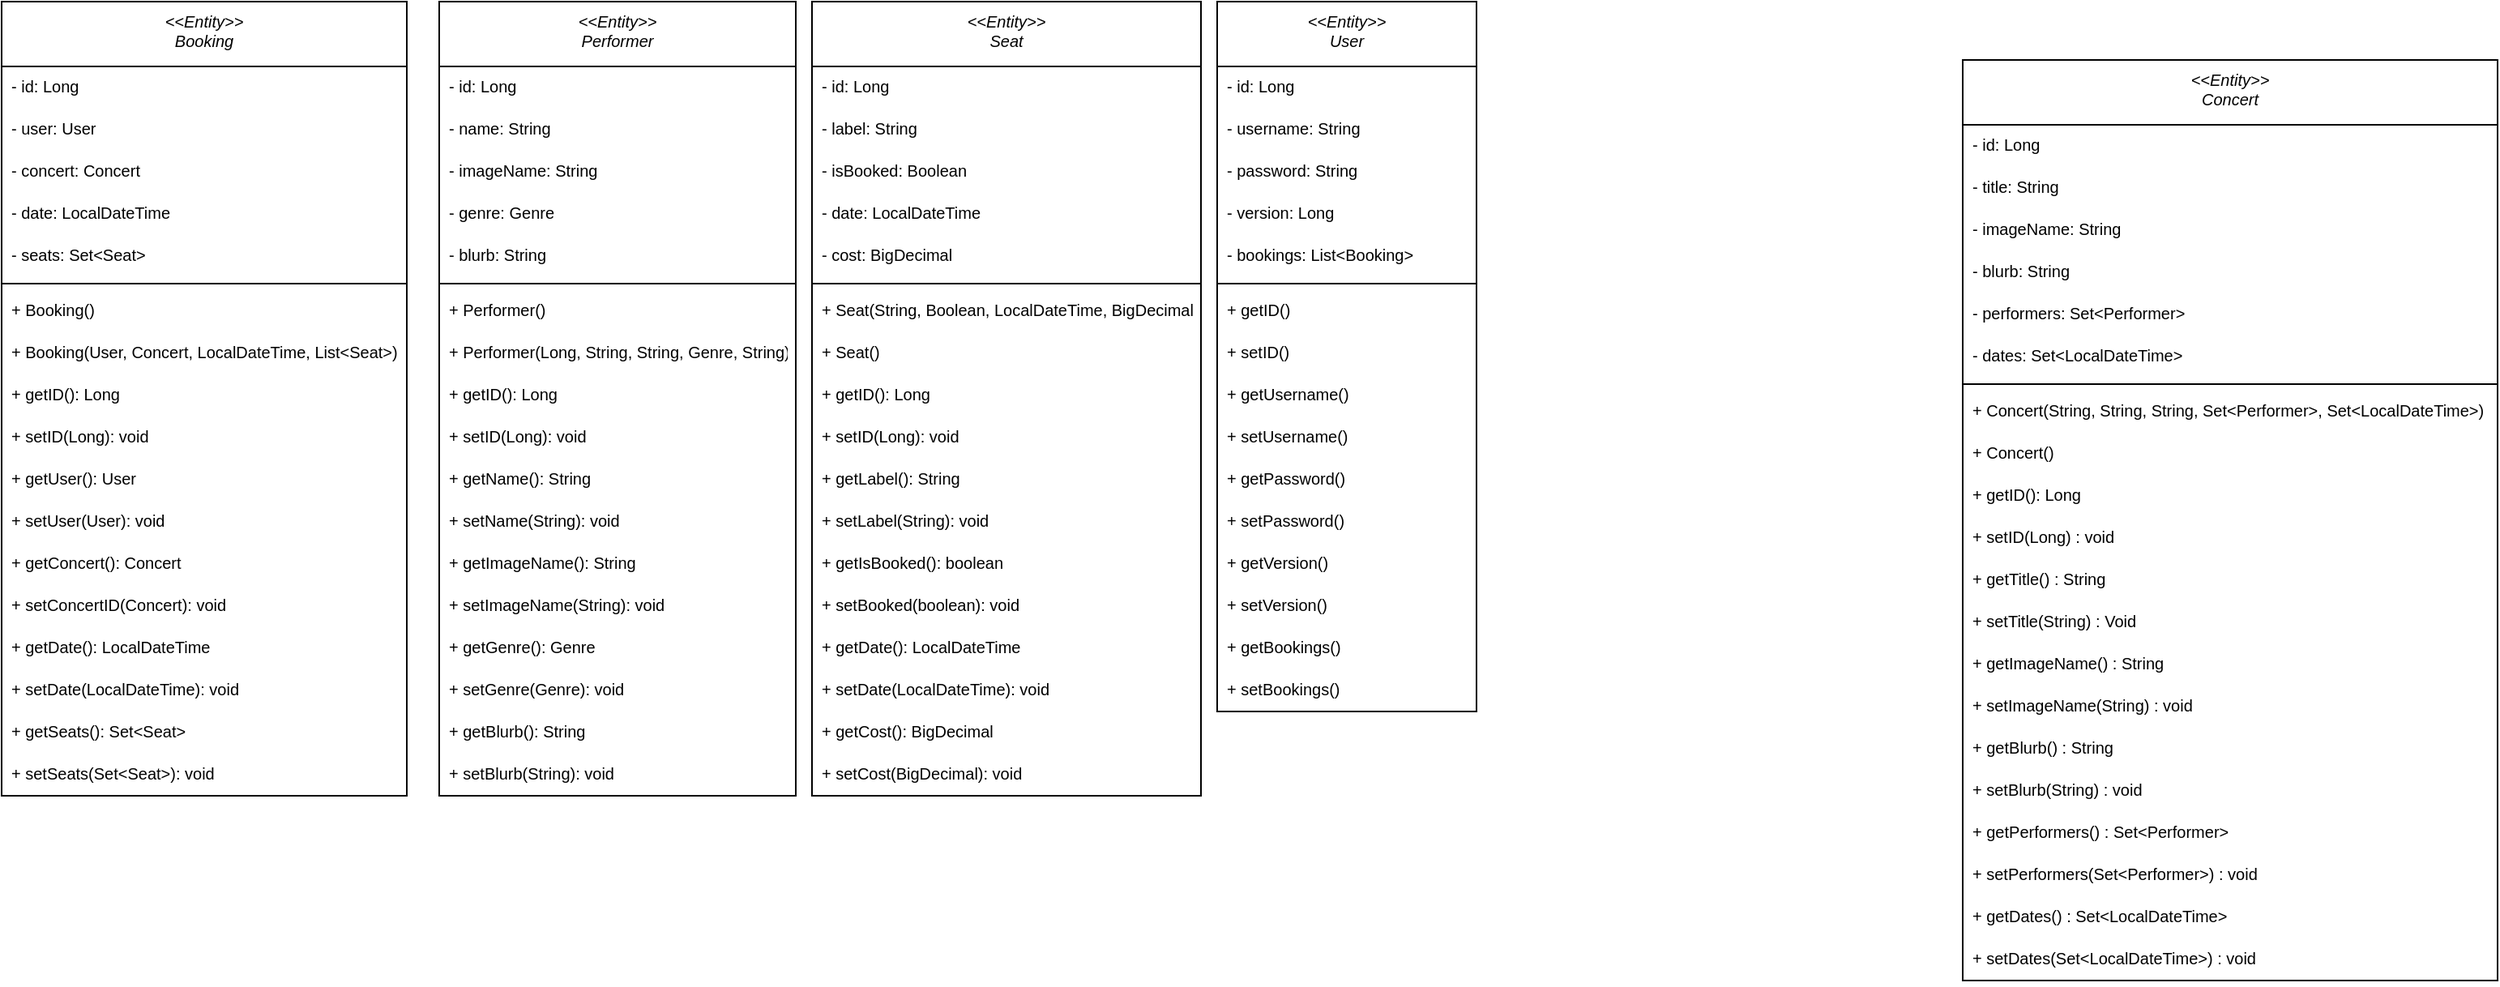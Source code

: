 <mxfile version="24.2.8" type="github">
  <diagram id="C5RBs43oDa-KdzZeNtuy" name="Page-1">
    <mxGraphModel dx="669" dy="368" grid="1" gridSize="10" guides="1" tooltips="1" connect="1" arrows="1" fold="1" page="1" pageScale="1" pageWidth="1654" pageHeight="1169" math="0" shadow="0">
      <root>
        <mxCell id="WIyWlLk6GJQsqaUBKTNV-0" />
        <mxCell id="WIyWlLk6GJQsqaUBKTNV-1" parent="WIyWlLk6GJQsqaUBKTNV-0" />
        <mxCell id="zkfFHV4jXpPFQw0GAbJ--0" value="&lt;&lt;Entity&gt;&gt;&#xa;Concert" style="swimlane;fontStyle=2;align=center;verticalAlign=top;childLayout=stackLayout;horizontal=1;startSize=40;horizontalStack=0;resizeParent=1;resizeLast=0;collapsible=1;marginBottom=0;rounded=0;shadow=0;strokeWidth=1;fontSize=10;" parent="WIyWlLk6GJQsqaUBKTNV-1" vertex="1">
          <mxGeometry x="1230" y="120" width="330" height="568" as="geometry">
            <mxRectangle x="230" y="140" width="160" height="26" as="alternateBounds" />
          </mxGeometry>
        </mxCell>
        <mxCell id="zkfFHV4jXpPFQw0GAbJ--1" value="- id: Long" style="text;align=left;verticalAlign=top;spacingLeft=4;spacingRight=4;overflow=hidden;rotatable=0;points=[[0,0.5],[1,0.5]];portConstraint=eastwest;fontSize=10;" parent="zkfFHV4jXpPFQw0GAbJ--0" vertex="1">
          <mxGeometry y="40" width="330" height="26" as="geometry" />
        </mxCell>
        <mxCell id="zkfFHV4jXpPFQw0GAbJ--2" value="- title: String" style="text;align=left;verticalAlign=top;spacingLeft=4;spacingRight=4;overflow=hidden;rotatable=0;points=[[0,0.5],[1,0.5]];portConstraint=eastwest;rounded=0;shadow=0;html=0;fontSize=10;" parent="zkfFHV4jXpPFQw0GAbJ--0" vertex="1">
          <mxGeometry y="66" width="330" height="26" as="geometry" />
        </mxCell>
        <mxCell id="zkfFHV4jXpPFQw0GAbJ--3" value="- imageName: String&#xa;" style="text;align=left;verticalAlign=top;spacingLeft=4;spacingRight=4;overflow=hidden;rotatable=0;points=[[0,0.5],[1,0.5]];portConstraint=eastwest;rounded=0;shadow=0;html=0;fontSize=10;" parent="zkfFHV4jXpPFQw0GAbJ--0" vertex="1">
          <mxGeometry y="92" width="330" height="26" as="geometry" />
        </mxCell>
        <mxCell id="z_siGz-aH28n-QhikUNo-0" value="- blurb: String" style="text;align=left;verticalAlign=top;spacingLeft=4;spacingRight=4;overflow=hidden;rotatable=0;points=[[0,0.5],[1,0.5]];portConstraint=eastwest;rounded=0;shadow=0;html=0;fontSize=10;" parent="zkfFHV4jXpPFQw0GAbJ--0" vertex="1">
          <mxGeometry y="118" width="330" height="26" as="geometry" />
        </mxCell>
        <mxCell id="z_siGz-aH28n-QhikUNo-1" value="- performers: Set&lt;Performer&gt;" style="text;align=left;verticalAlign=top;spacingLeft=4;spacingRight=4;overflow=hidden;rotatable=0;points=[[0,0.5],[1,0.5]];portConstraint=eastwest;rounded=0;shadow=0;html=0;fontSize=10;" parent="zkfFHV4jXpPFQw0GAbJ--0" vertex="1">
          <mxGeometry y="144" width="330" height="26" as="geometry" />
        </mxCell>
        <mxCell id="Ng6-Ni4-2Z1KBHrIoHd--9" value="- dates: Set&lt;LocalDateTime&gt;" style="text;align=left;verticalAlign=top;spacingLeft=4;spacingRight=4;overflow=hidden;rotatable=0;points=[[0,0.5],[1,0.5]];portConstraint=eastwest;rounded=0;shadow=0;html=0;fontSize=10;" vertex="1" parent="zkfFHV4jXpPFQw0GAbJ--0">
          <mxGeometry y="170" width="330" height="26" as="geometry" />
        </mxCell>
        <mxCell id="zkfFHV4jXpPFQw0GAbJ--4" value="" style="line;html=1;strokeWidth=1;align=left;verticalAlign=middle;spacingTop=-1;spacingLeft=3;spacingRight=3;rotatable=0;labelPosition=right;points=[];portConstraint=eastwest;fontSize=10;" parent="zkfFHV4jXpPFQw0GAbJ--0" vertex="1">
          <mxGeometry y="196" width="330" height="8" as="geometry" />
        </mxCell>
        <mxCell id="Ng6-Ni4-2Z1KBHrIoHd--72" value="+ Concert(String, String, String, Set&lt;Performer&gt;, Set&lt;LocalDateTime&gt;)&#xa;" style="text;align=left;verticalAlign=top;spacingLeft=4;spacingRight=4;overflow=hidden;rotatable=0;points=[[0,0.5],[1,0.5]];portConstraint=eastwest;rounded=0;shadow=0;html=0;fontSize=10;" vertex="1" parent="zkfFHV4jXpPFQw0GAbJ--0">
          <mxGeometry y="204" width="330" height="26" as="geometry" />
        </mxCell>
        <mxCell id="Ng6-Ni4-2Z1KBHrIoHd--73" value="+ Concert()&#xa;" style="text;align=left;verticalAlign=top;spacingLeft=4;spacingRight=4;overflow=hidden;rotatable=0;points=[[0,0.5],[1,0.5]];portConstraint=eastwest;rounded=0;shadow=0;html=0;fontSize=10;" vertex="1" parent="zkfFHV4jXpPFQw0GAbJ--0">
          <mxGeometry y="230" width="330" height="26" as="geometry" />
        </mxCell>
        <mxCell id="Ng6-Ni4-2Z1KBHrIoHd--11" value="+ getID(): Long&#xa;" style="text;align=left;verticalAlign=top;spacingLeft=4;spacingRight=4;overflow=hidden;rotatable=0;points=[[0,0.5],[1,0.5]];portConstraint=eastwest;rounded=0;shadow=0;html=0;fontSize=10;" vertex="1" parent="zkfFHV4jXpPFQw0GAbJ--0">
          <mxGeometry y="256" width="330" height="26" as="geometry" />
        </mxCell>
        <mxCell id="Ng6-Ni4-2Z1KBHrIoHd--12" value="+ setID(Long) : void" style="text;align=left;verticalAlign=top;spacingLeft=4;spacingRight=4;overflow=hidden;rotatable=0;points=[[0,0.5],[1,0.5]];portConstraint=eastwest;rounded=0;shadow=0;html=0;fontSize=10;" vertex="1" parent="zkfFHV4jXpPFQw0GAbJ--0">
          <mxGeometry y="282" width="330" height="26" as="geometry" />
        </mxCell>
        <mxCell id="Ng6-Ni4-2Z1KBHrIoHd--20" value="+ getTitle() : String" style="text;align=left;verticalAlign=top;spacingLeft=4;spacingRight=4;overflow=hidden;rotatable=0;points=[[0,0.5],[1,0.5]];portConstraint=eastwest;rounded=0;shadow=0;html=0;fontSize=10;" vertex="1" parent="zkfFHV4jXpPFQw0GAbJ--0">
          <mxGeometry y="308" width="330" height="26" as="geometry" />
        </mxCell>
        <mxCell id="Ng6-Ni4-2Z1KBHrIoHd--19" value="+ setTitle(String) : Void" style="text;align=left;verticalAlign=top;spacingLeft=4;spacingRight=4;overflow=hidden;rotatable=0;points=[[0,0.5],[1,0.5]];portConstraint=eastwest;rounded=0;shadow=0;html=0;fontSize=10;" vertex="1" parent="zkfFHV4jXpPFQw0GAbJ--0">
          <mxGeometry y="334" width="330" height="26" as="geometry" />
        </mxCell>
        <mxCell id="Ng6-Ni4-2Z1KBHrIoHd--18" value="+ getImageName() : String" style="text;align=left;verticalAlign=top;spacingLeft=4;spacingRight=4;overflow=hidden;rotatable=0;points=[[0,0.5],[1,0.5]];portConstraint=eastwest;rounded=0;shadow=0;html=0;fontSize=10;" vertex="1" parent="zkfFHV4jXpPFQw0GAbJ--0">
          <mxGeometry y="360" width="330" height="26" as="geometry" />
        </mxCell>
        <mxCell id="Ng6-Ni4-2Z1KBHrIoHd--17" value="+ setImageName(String) : void" style="text;align=left;verticalAlign=top;spacingLeft=4;spacingRight=4;overflow=hidden;rotatable=0;points=[[0,0.5],[1,0.5]];portConstraint=eastwest;rounded=0;shadow=0;html=0;fontSize=10;" vertex="1" parent="zkfFHV4jXpPFQw0GAbJ--0">
          <mxGeometry y="386" width="330" height="26" as="geometry" />
        </mxCell>
        <mxCell id="Ng6-Ni4-2Z1KBHrIoHd--16" value="+ getBlurb() : String" style="text;align=left;verticalAlign=top;spacingLeft=4;spacingRight=4;overflow=hidden;rotatable=0;points=[[0,0.5],[1,0.5]];portConstraint=eastwest;rounded=0;shadow=0;html=0;fontSize=10;" vertex="1" parent="zkfFHV4jXpPFQw0GAbJ--0">
          <mxGeometry y="412" width="330" height="26" as="geometry" />
        </mxCell>
        <mxCell id="Ng6-Ni4-2Z1KBHrIoHd--15" value="+ setBlurb(String) : void" style="text;align=left;verticalAlign=top;spacingLeft=4;spacingRight=4;overflow=hidden;rotatable=0;points=[[0,0.5],[1,0.5]];portConstraint=eastwest;rounded=0;shadow=0;html=0;fontSize=10;" vertex="1" parent="zkfFHV4jXpPFQw0GAbJ--0">
          <mxGeometry y="438" width="330" height="26" as="geometry" />
        </mxCell>
        <mxCell id="Ng6-Ni4-2Z1KBHrIoHd--14" value="+ getPerformers() : Set&lt;Performer&gt;" style="text;align=left;verticalAlign=top;spacingLeft=4;spacingRight=4;overflow=hidden;rotatable=0;points=[[0,0.5],[1,0.5]];portConstraint=eastwest;rounded=0;shadow=0;html=0;fontSize=10;" vertex="1" parent="zkfFHV4jXpPFQw0GAbJ--0">
          <mxGeometry y="464" width="330" height="26" as="geometry" />
        </mxCell>
        <mxCell id="Ng6-Ni4-2Z1KBHrIoHd--21" value="+ setPerformers(Set&lt;Performer&gt;) : void" style="text;align=left;verticalAlign=top;spacingLeft=4;spacingRight=4;overflow=hidden;rotatable=0;points=[[0,0.5],[1,0.5]];portConstraint=eastwest;rounded=0;shadow=0;html=0;fontSize=10;" vertex="1" parent="zkfFHV4jXpPFQw0GAbJ--0">
          <mxGeometry y="490" width="330" height="26" as="geometry" />
        </mxCell>
        <mxCell id="Ng6-Ni4-2Z1KBHrIoHd--13" value="+ getDates() : Set&lt;LocalDateTime&gt;" style="text;align=left;verticalAlign=top;spacingLeft=4;spacingRight=4;overflow=hidden;rotatable=0;points=[[0,0.5],[1,0.5]];portConstraint=eastwest;rounded=0;shadow=0;html=0;fontSize=10;" vertex="1" parent="zkfFHV4jXpPFQw0GAbJ--0">
          <mxGeometry y="516" width="330" height="26" as="geometry" />
        </mxCell>
        <mxCell id="Ng6-Ni4-2Z1KBHrIoHd--22" value="+ setDates(Set&lt;LocalDateTime&gt;) : void" style="text;align=left;verticalAlign=top;spacingLeft=4;spacingRight=4;overflow=hidden;rotatable=0;points=[[0,0.5],[1,0.5]];portConstraint=eastwest;rounded=0;shadow=0;html=0;fontSize=10;" vertex="1" parent="zkfFHV4jXpPFQw0GAbJ--0">
          <mxGeometry y="542" width="330" height="26" as="geometry" />
        </mxCell>
        <mxCell id="zkfFHV4jXpPFQw0GAbJ--6" value="&lt;&lt;Entity&gt;&gt;&#xa;Booking" style="swimlane;fontStyle=2;align=center;verticalAlign=top;childLayout=stackLayout;horizontal=1;startSize=40;horizontalStack=0;resizeParent=1;resizeLast=0;collapsible=1;marginBottom=0;rounded=0;shadow=0;strokeWidth=1;fontSize=10;" parent="WIyWlLk6GJQsqaUBKTNV-1" vertex="1">
          <mxGeometry x="20" y="84" width="250" height="490" as="geometry">
            <mxRectangle x="330" y="370" width="160" height="26" as="alternateBounds" />
          </mxGeometry>
        </mxCell>
        <mxCell id="zkfFHV4jXpPFQw0GAbJ--7" value="- id: Long" style="text;align=left;verticalAlign=top;spacingLeft=4;spacingRight=4;overflow=hidden;rotatable=0;points=[[0,0.5],[1,0.5]];portConstraint=eastwest;fontSize=10;" parent="zkfFHV4jXpPFQw0GAbJ--6" vertex="1">
          <mxGeometry y="40" width="250" height="26" as="geometry" />
        </mxCell>
        <mxCell id="zkfFHV4jXpPFQw0GAbJ--8" value="- user: User" style="text;align=left;verticalAlign=top;spacingLeft=4;spacingRight=4;overflow=hidden;rotatable=0;points=[[0,0.5],[1,0.5]];portConstraint=eastwest;rounded=0;shadow=0;html=0;fontSize=10;" parent="zkfFHV4jXpPFQw0GAbJ--6" vertex="1">
          <mxGeometry y="66" width="250" height="26" as="geometry" />
        </mxCell>
        <mxCell id="4u9O4qh-jEjBw6DhXwdk-0" value="- concert: Concert" style="text;align=left;verticalAlign=top;spacingLeft=4;spacingRight=4;overflow=hidden;rotatable=0;points=[[0,0.5],[1,0.5]];portConstraint=eastwest;rounded=0;shadow=0;html=0;fontSize=10;" parent="zkfFHV4jXpPFQw0GAbJ--6" vertex="1">
          <mxGeometry y="92" width="250" height="26" as="geometry" />
        </mxCell>
        <mxCell id="4u9O4qh-jEjBw6DhXwdk-2" value="- date: LocalDateTime" style="text;align=left;verticalAlign=top;spacingLeft=4;spacingRight=4;overflow=hidden;rotatable=0;points=[[0,0.5],[1,0.5]];portConstraint=eastwest;rounded=0;shadow=0;html=0;fontSize=10;" parent="zkfFHV4jXpPFQw0GAbJ--6" vertex="1">
          <mxGeometry y="118" width="250" height="26" as="geometry" />
        </mxCell>
        <mxCell id="4u9O4qh-jEjBw6DhXwdk-1" value="- seats: Set&lt;Seat&gt;" style="text;align=left;verticalAlign=top;spacingLeft=4;spacingRight=4;overflow=hidden;rotatable=0;points=[[0,0.5],[1,0.5]];portConstraint=eastwest;rounded=0;shadow=0;html=0;fontSize=10;" parent="zkfFHV4jXpPFQw0GAbJ--6" vertex="1">
          <mxGeometry y="144" width="250" height="26" as="geometry" />
        </mxCell>
        <mxCell id="zkfFHV4jXpPFQw0GAbJ--9" value="" style="line;html=1;strokeWidth=1;align=left;verticalAlign=middle;spacingTop=-1;spacingLeft=3;spacingRight=3;rotatable=0;labelPosition=right;points=[];portConstraint=eastwest;fontSize=10;" parent="zkfFHV4jXpPFQw0GAbJ--6" vertex="1">
          <mxGeometry y="170" width="250" height="8" as="geometry" />
        </mxCell>
        <mxCell id="Ng6-Ni4-2Z1KBHrIoHd--70" value="+ Booking()" style="text;align=left;verticalAlign=top;spacingLeft=4;spacingRight=4;overflow=hidden;rotatable=0;points=[[0,0.5],[1,0.5]];portConstraint=eastwest;rounded=0;shadow=0;html=0;fontSize=10;" vertex="1" parent="zkfFHV4jXpPFQw0GAbJ--6">
          <mxGeometry y="178" width="250" height="26" as="geometry" />
        </mxCell>
        <mxCell id="Ng6-Ni4-2Z1KBHrIoHd--71" value="+ Booking(User, Concert, LocalDateTime, List&lt;Seat&gt;)" style="text;align=left;verticalAlign=top;spacingLeft=4;spacingRight=4;overflow=hidden;rotatable=0;points=[[0,0.5],[1,0.5]];portConstraint=eastwest;rounded=0;shadow=0;html=0;fontSize=10;" vertex="1" parent="zkfFHV4jXpPFQw0GAbJ--6">
          <mxGeometry y="204" width="250" height="26" as="geometry" />
        </mxCell>
        <mxCell id="4u9O4qh-jEjBw6DhXwdk-4" value="+ getID(): Long" style="text;align=left;verticalAlign=top;spacingLeft=4;spacingRight=4;overflow=hidden;rotatable=0;points=[[0,0.5],[1,0.5]];portConstraint=eastwest;rounded=0;shadow=0;html=0;fontSize=10;" parent="zkfFHV4jXpPFQw0GAbJ--6" vertex="1">
          <mxGeometry y="230" width="250" height="26" as="geometry" />
        </mxCell>
        <mxCell id="Ng6-Ni4-2Z1KBHrIoHd--0" value="+ setID(Long): void" style="text;align=left;verticalAlign=top;spacingLeft=4;spacingRight=4;overflow=hidden;rotatable=0;points=[[0,0.5],[1,0.5]];portConstraint=eastwest;rounded=0;shadow=0;html=0;fontSize=10;" vertex="1" parent="zkfFHV4jXpPFQw0GAbJ--6">
          <mxGeometry y="256" width="250" height="26" as="geometry" />
        </mxCell>
        <mxCell id="Ng6-Ni4-2Z1KBHrIoHd--2" value="+ getUser(): User" style="text;align=left;verticalAlign=top;spacingLeft=4;spacingRight=4;overflow=hidden;rotatable=0;points=[[0,0.5],[1,0.5]];portConstraint=eastwest;rounded=0;shadow=0;html=0;fontSize=10;" vertex="1" parent="zkfFHV4jXpPFQw0GAbJ--6">
          <mxGeometry y="282" width="250" height="26" as="geometry" />
        </mxCell>
        <mxCell id="Ng6-Ni4-2Z1KBHrIoHd--1" value="+ setUser(User): void" style="text;align=left;verticalAlign=top;spacingLeft=4;spacingRight=4;overflow=hidden;rotatable=0;points=[[0,0.5],[1,0.5]];portConstraint=eastwest;rounded=0;shadow=0;html=0;fontSize=10;" vertex="1" parent="zkfFHV4jXpPFQw0GAbJ--6">
          <mxGeometry y="308" width="250" height="26" as="geometry" />
        </mxCell>
        <mxCell id="Ng6-Ni4-2Z1KBHrIoHd--3" value="+ getConcert(): Concert" style="text;align=left;verticalAlign=top;spacingLeft=4;spacingRight=4;overflow=hidden;rotatable=0;points=[[0,0.5],[1,0.5]];portConstraint=eastwest;rounded=0;shadow=0;html=0;fontSize=10;" vertex="1" parent="zkfFHV4jXpPFQw0GAbJ--6">
          <mxGeometry y="334" width="250" height="26" as="geometry" />
        </mxCell>
        <mxCell id="Ng6-Ni4-2Z1KBHrIoHd--6" value="+ setConcertID(Concert): void" style="text;align=left;verticalAlign=top;spacingLeft=4;spacingRight=4;overflow=hidden;rotatable=0;points=[[0,0.5],[1,0.5]];portConstraint=eastwest;rounded=0;shadow=0;html=0;fontSize=10;" vertex="1" parent="zkfFHV4jXpPFQw0GAbJ--6">
          <mxGeometry y="360" width="250" height="26" as="geometry" />
        </mxCell>
        <mxCell id="Ng6-Ni4-2Z1KBHrIoHd--5" value="+ getDate(): LocalDateTime" style="text;align=left;verticalAlign=top;spacingLeft=4;spacingRight=4;overflow=hidden;rotatable=0;points=[[0,0.5],[1,0.5]];portConstraint=eastwest;rounded=0;shadow=0;html=0;fontSize=10;" vertex="1" parent="zkfFHV4jXpPFQw0GAbJ--6">
          <mxGeometry y="386" width="250" height="26" as="geometry" />
        </mxCell>
        <mxCell id="Ng6-Ni4-2Z1KBHrIoHd--4" value="+ setDate(LocalDateTime): void" style="text;align=left;verticalAlign=top;spacingLeft=4;spacingRight=4;overflow=hidden;rotatable=0;points=[[0,0.5],[1,0.5]];portConstraint=eastwest;rounded=0;shadow=0;html=0;fontSize=10;" vertex="1" parent="zkfFHV4jXpPFQw0GAbJ--6">
          <mxGeometry y="412" width="250" height="26" as="geometry" />
        </mxCell>
        <mxCell id="Ng6-Ni4-2Z1KBHrIoHd--7" value="+ getSeats(): Set&lt;Seat&gt;" style="text;align=left;verticalAlign=top;spacingLeft=4;spacingRight=4;overflow=hidden;rotatable=0;points=[[0,0.5],[1,0.5]];portConstraint=eastwest;rounded=0;shadow=0;html=0;fontSize=10;" vertex="1" parent="zkfFHV4jXpPFQw0GAbJ--6">
          <mxGeometry y="438" width="250" height="26" as="geometry" />
        </mxCell>
        <mxCell id="Ng6-Ni4-2Z1KBHrIoHd--8" value="+ setSeats(Set&lt;Seat&gt;): void" style="text;align=left;verticalAlign=top;spacingLeft=4;spacingRight=4;overflow=hidden;rotatable=0;points=[[0,0.5],[1,0.5]];portConstraint=eastwest;rounded=0;shadow=0;html=0;fontSize=10;" vertex="1" parent="zkfFHV4jXpPFQw0GAbJ--6">
          <mxGeometry y="464" width="250" height="26" as="geometry" />
        </mxCell>
        <mxCell id="z_siGz-aH28n-QhikUNo-2" value="&lt;&lt;Entity&gt;&gt;&#xa;Performer" style="swimlane;fontStyle=2;align=center;verticalAlign=top;childLayout=stackLayout;horizontal=1;startSize=40;horizontalStack=0;resizeParent=1;resizeLast=0;collapsible=1;marginBottom=0;rounded=0;shadow=0;strokeWidth=1;fontSize=10;" parent="WIyWlLk6GJQsqaUBKTNV-1" vertex="1">
          <mxGeometry x="290" y="84" width="220" height="490" as="geometry">
            <mxRectangle x="230" y="140" width="160" height="26" as="alternateBounds" />
          </mxGeometry>
        </mxCell>
        <mxCell id="z_siGz-aH28n-QhikUNo-3" value="- id: Long" style="text;align=left;verticalAlign=top;spacingLeft=4;spacingRight=4;overflow=hidden;rotatable=0;points=[[0,0.5],[1,0.5]];portConstraint=eastwest;fontSize=10;" parent="z_siGz-aH28n-QhikUNo-2" vertex="1">
          <mxGeometry y="40" width="220" height="26" as="geometry" />
        </mxCell>
        <mxCell id="z_siGz-aH28n-QhikUNo-4" value="- name: String" style="text;align=left;verticalAlign=top;spacingLeft=4;spacingRight=4;overflow=hidden;rotatable=0;points=[[0,0.5],[1,0.5]];portConstraint=eastwest;rounded=0;shadow=0;html=0;fontSize=10;" parent="z_siGz-aH28n-QhikUNo-2" vertex="1">
          <mxGeometry y="66" width="220" height="26" as="geometry" />
        </mxCell>
        <mxCell id="z_siGz-aH28n-QhikUNo-11" value="- imageName: String&#xa;" style="text;align=left;verticalAlign=top;spacingLeft=4;spacingRight=4;overflow=hidden;rotatable=0;points=[[0,0.5],[1,0.5]];portConstraint=eastwest;rounded=0;shadow=0;html=0;fontSize=10;" parent="z_siGz-aH28n-QhikUNo-2" vertex="1">
          <mxGeometry y="92" width="220" height="26" as="geometry" />
        </mxCell>
        <mxCell id="z_siGz-aH28n-QhikUNo-5" value="- genre: Genre" style="text;align=left;verticalAlign=top;spacingLeft=4;spacingRight=4;overflow=hidden;rotatable=0;points=[[0,0.5],[1,0.5]];portConstraint=eastwest;rounded=0;shadow=0;html=0;fontSize=10;" parent="z_siGz-aH28n-QhikUNo-2" vertex="1">
          <mxGeometry y="118" width="220" height="26" as="geometry" />
        </mxCell>
        <mxCell id="z_siGz-aH28n-QhikUNo-6" value="- blurb: String" style="text;align=left;verticalAlign=top;spacingLeft=4;spacingRight=4;overflow=hidden;rotatable=0;points=[[0,0.5],[1,0.5]];portConstraint=eastwest;rounded=0;shadow=0;html=0;fontSize=10;" parent="z_siGz-aH28n-QhikUNo-2" vertex="1">
          <mxGeometry y="144" width="220" height="26" as="geometry" />
        </mxCell>
        <mxCell id="z_siGz-aH28n-QhikUNo-8" value="" style="line;html=1;strokeWidth=1;align=left;verticalAlign=middle;spacingTop=-1;spacingLeft=3;spacingRight=3;rotatable=0;labelPosition=right;points=[];portConstraint=eastwest;fontSize=10;" parent="z_siGz-aH28n-QhikUNo-2" vertex="1">
          <mxGeometry y="170" width="220" height="8" as="geometry" />
        </mxCell>
        <mxCell id="Ng6-Ni4-2Z1KBHrIoHd--74" value="+ Performer()" style="text;align=left;verticalAlign=top;spacingLeft=4;spacingRight=4;overflow=hidden;rotatable=0;points=[[0,0.5],[1,0.5]];portConstraint=eastwest;rounded=0;shadow=0;html=0;fontSize=10;" vertex="1" parent="z_siGz-aH28n-QhikUNo-2">
          <mxGeometry y="178" width="220" height="26" as="geometry" />
        </mxCell>
        <mxCell id="Ng6-Ni4-2Z1KBHrIoHd--75" value="+ Performer(Long, String, String, Genre, String)" style="text;align=left;verticalAlign=top;spacingLeft=4;spacingRight=4;overflow=hidden;rotatable=0;points=[[0,0.5],[1,0.5]];portConstraint=eastwest;rounded=0;shadow=0;html=0;fontSize=10;" vertex="1" parent="z_siGz-aH28n-QhikUNo-2">
          <mxGeometry y="204" width="220" height="26" as="geometry" />
        </mxCell>
        <mxCell id="Ng6-Ni4-2Z1KBHrIoHd--23" value="+ getID(): Long" style="text;align=left;verticalAlign=top;spacingLeft=4;spacingRight=4;overflow=hidden;rotatable=0;points=[[0,0.5],[1,0.5]];portConstraint=eastwest;rounded=0;shadow=0;html=0;fontSize=10;" vertex="1" parent="z_siGz-aH28n-QhikUNo-2">
          <mxGeometry y="230" width="220" height="26" as="geometry" />
        </mxCell>
        <mxCell id="Ng6-Ni4-2Z1KBHrIoHd--24" value="+ setID(Long): void" style="text;align=left;verticalAlign=top;spacingLeft=4;spacingRight=4;overflow=hidden;rotatable=0;points=[[0,0.5],[1,0.5]];portConstraint=eastwest;rounded=0;shadow=0;html=0;fontSize=10;" vertex="1" parent="z_siGz-aH28n-QhikUNo-2">
          <mxGeometry y="256" width="220" height="26" as="geometry" />
        </mxCell>
        <mxCell id="Ng6-Ni4-2Z1KBHrIoHd--33" value="+ getName(): String   " style="text;align=left;verticalAlign=top;spacingLeft=4;spacingRight=4;overflow=hidden;rotatable=0;points=[[0,0.5],[1,0.5]];portConstraint=eastwest;rounded=0;shadow=0;html=0;fontSize=10;" vertex="1" parent="z_siGz-aH28n-QhikUNo-2">
          <mxGeometry y="282" width="220" height="26" as="geometry" />
        </mxCell>
        <mxCell id="Ng6-Ni4-2Z1KBHrIoHd--32" value="+ setName(String): void" style="text;align=left;verticalAlign=top;spacingLeft=4;spacingRight=4;overflow=hidden;rotatable=0;points=[[0,0.5],[1,0.5]];portConstraint=eastwest;rounded=0;shadow=0;html=0;fontSize=10;" vertex="1" parent="z_siGz-aH28n-QhikUNo-2">
          <mxGeometry y="308" width="220" height="26" as="geometry" />
        </mxCell>
        <mxCell id="Ng6-Ni4-2Z1KBHrIoHd--27" value="+ getImageName(): String" style="text;align=left;verticalAlign=top;spacingLeft=4;spacingRight=4;overflow=hidden;rotatable=0;points=[[0,0.5],[1,0.5]];portConstraint=eastwest;rounded=0;shadow=0;html=0;fontSize=10;" vertex="1" parent="z_siGz-aH28n-QhikUNo-2">
          <mxGeometry y="334" width="220" height="26" as="geometry" />
        </mxCell>
        <mxCell id="Ng6-Ni4-2Z1KBHrIoHd--28" value="+ setImageName(String): void" style="text;align=left;verticalAlign=top;spacingLeft=4;spacingRight=4;overflow=hidden;rotatable=0;points=[[0,0.5],[1,0.5]];portConstraint=eastwest;rounded=0;shadow=0;html=0;fontSize=10;" vertex="1" parent="z_siGz-aH28n-QhikUNo-2">
          <mxGeometry y="360" width="220" height="26" as="geometry" />
        </mxCell>
        <mxCell id="Ng6-Ni4-2Z1KBHrIoHd--26" value="+ getGenre(): Genre" style="text;align=left;verticalAlign=top;spacingLeft=4;spacingRight=4;overflow=hidden;rotatable=0;points=[[0,0.5],[1,0.5]];portConstraint=eastwest;rounded=0;shadow=0;html=0;fontSize=10;" vertex="1" parent="z_siGz-aH28n-QhikUNo-2">
          <mxGeometry y="386" width="220" height="26" as="geometry" />
        </mxCell>
        <mxCell id="Ng6-Ni4-2Z1KBHrIoHd--25" value="+ setGenre(Genre): void" style="text;align=left;verticalAlign=top;spacingLeft=4;spacingRight=4;overflow=hidden;rotatable=0;points=[[0,0.5],[1,0.5]];portConstraint=eastwest;rounded=0;shadow=0;html=0;fontSize=10;" vertex="1" parent="z_siGz-aH28n-QhikUNo-2">
          <mxGeometry y="412" width="220" height="26" as="geometry" />
        </mxCell>
        <mxCell id="Ng6-Ni4-2Z1KBHrIoHd--29" value="+ getBlurb(): String" style="text;align=left;verticalAlign=top;spacingLeft=4;spacingRight=4;overflow=hidden;rotatable=0;points=[[0,0.5],[1,0.5]];portConstraint=eastwest;rounded=0;shadow=0;html=0;fontSize=10;" vertex="1" parent="z_siGz-aH28n-QhikUNo-2">
          <mxGeometry y="438" width="220" height="26" as="geometry" />
        </mxCell>
        <mxCell id="Ng6-Ni4-2Z1KBHrIoHd--30" value="+ setBlurb(String): void" style="text;align=left;verticalAlign=top;spacingLeft=4;spacingRight=4;overflow=hidden;rotatable=0;points=[[0,0.5],[1,0.5]];portConstraint=eastwest;rounded=0;shadow=0;html=0;fontSize=10;" vertex="1" parent="z_siGz-aH28n-QhikUNo-2">
          <mxGeometry y="464" width="220" height="26" as="geometry" />
        </mxCell>
        <mxCell id="Ng6-Ni4-2Z1KBHrIoHd--35" value="&lt;&lt;Entity&gt;&gt;&#xa;Seat" style="swimlane;fontStyle=2;align=center;verticalAlign=top;childLayout=stackLayout;horizontal=1;startSize=40;horizontalStack=0;resizeParent=1;resizeLast=0;collapsible=1;marginBottom=0;rounded=0;shadow=0;strokeWidth=1;fontSize=10;" vertex="1" parent="WIyWlLk6GJQsqaUBKTNV-1">
          <mxGeometry x="520" y="84" width="240" height="490" as="geometry">
            <mxRectangle x="330" y="370" width="160" height="26" as="alternateBounds" />
          </mxGeometry>
        </mxCell>
        <mxCell id="Ng6-Ni4-2Z1KBHrIoHd--36" value="- id: Long" style="text;align=left;verticalAlign=top;spacingLeft=4;spacingRight=4;overflow=hidden;rotatable=0;points=[[0,0.5],[1,0.5]];portConstraint=eastwest;fontSize=10;" vertex="1" parent="Ng6-Ni4-2Z1KBHrIoHd--35">
          <mxGeometry y="40" width="240" height="26" as="geometry" />
        </mxCell>
        <mxCell id="Ng6-Ni4-2Z1KBHrIoHd--52" value="- label: String" style="text;align=left;verticalAlign=top;spacingLeft=4;spacingRight=4;overflow=hidden;rotatable=0;points=[[0,0.5],[1,0.5]];portConstraint=eastwest;rounded=0;shadow=0;html=0;fontSize=10;" vertex="1" parent="Ng6-Ni4-2Z1KBHrIoHd--35">
          <mxGeometry y="66" width="240" height="26" as="geometry" />
        </mxCell>
        <mxCell id="Ng6-Ni4-2Z1KBHrIoHd--37" value="- isBooked: Boolean" style="text;align=left;verticalAlign=top;spacingLeft=4;spacingRight=4;overflow=hidden;rotatable=0;points=[[0,0.5],[1,0.5]];portConstraint=eastwest;rounded=0;shadow=0;html=0;fontSize=10;" vertex="1" parent="Ng6-Ni4-2Z1KBHrIoHd--35">
          <mxGeometry y="92" width="240" height="26" as="geometry" />
        </mxCell>
        <mxCell id="Ng6-Ni4-2Z1KBHrIoHd--39" value="- date: LocalDateTime" style="text;align=left;verticalAlign=top;spacingLeft=4;spacingRight=4;overflow=hidden;rotatable=0;points=[[0,0.5],[1,0.5]];portConstraint=eastwest;rounded=0;shadow=0;html=0;fontSize=10;" vertex="1" parent="Ng6-Ni4-2Z1KBHrIoHd--35">
          <mxGeometry y="118" width="240" height="26" as="geometry" />
        </mxCell>
        <mxCell id="Ng6-Ni4-2Z1KBHrIoHd--40" value="- cost: BigDecimal" style="text;align=left;verticalAlign=top;spacingLeft=4;spacingRight=4;overflow=hidden;rotatable=0;points=[[0,0.5],[1,0.5]];portConstraint=eastwest;rounded=0;shadow=0;html=0;fontSize=10;" vertex="1" parent="Ng6-Ni4-2Z1KBHrIoHd--35">
          <mxGeometry y="144" width="240" height="26" as="geometry" />
        </mxCell>
        <mxCell id="Ng6-Ni4-2Z1KBHrIoHd--41" value="" style="line;html=1;strokeWidth=1;align=left;verticalAlign=middle;spacingTop=-1;spacingLeft=3;spacingRight=3;rotatable=0;labelPosition=right;points=[];portConstraint=eastwest;fontSize=10;" vertex="1" parent="Ng6-Ni4-2Z1KBHrIoHd--35">
          <mxGeometry y="170" width="240" height="8" as="geometry" />
        </mxCell>
        <mxCell id="Ng6-Ni4-2Z1KBHrIoHd--77" value="+ Seat(String, Boolean, LocalDateTime, BigDecimal)" style="text;align=left;verticalAlign=top;spacingLeft=4;spacingRight=4;overflow=hidden;rotatable=0;points=[[0,0.5],[1,0.5]];portConstraint=eastwest;rounded=0;shadow=0;html=0;fontSize=10;" vertex="1" parent="Ng6-Ni4-2Z1KBHrIoHd--35">
          <mxGeometry y="178" width="240" height="26" as="geometry" />
        </mxCell>
        <mxCell id="Ng6-Ni4-2Z1KBHrIoHd--76" value="+ Seat()" style="text;align=left;verticalAlign=top;spacingLeft=4;spacingRight=4;overflow=hidden;rotatable=0;points=[[0,0.5],[1,0.5]];portConstraint=eastwest;rounded=0;shadow=0;html=0;fontSize=10;" vertex="1" parent="Ng6-Ni4-2Z1KBHrIoHd--35">
          <mxGeometry y="204" width="240" height="26" as="geometry" />
        </mxCell>
        <mxCell id="Ng6-Ni4-2Z1KBHrIoHd--42" value="+ getID(): Long" style="text;align=left;verticalAlign=top;spacingLeft=4;spacingRight=4;overflow=hidden;rotatable=0;points=[[0,0.5],[1,0.5]];portConstraint=eastwest;rounded=0;shadow=0;html=0;fontSize=10;" vertex="1" parent="Ng6-Ni4-2Z1KBHrIoHd--35">
          <mxGeometry y="230" width="240" height="26" as="geometry" />
        </mxCell>
        <mxCell id="Ng6-Ni4-2Z1KBHrIoHd--43" value="+ setID(Long): void" style="text;align=left;verticalAlign=top;spacingLeft=4;spacingRight=4;overflow=hidden;rotatable=0;points=[[0,0.5],[1,0.5]];portConstraint=eastwest;rounded=0;shadow=0;html=0;fontSize=10;" vertex="1" parent="Ng6-Ni4-2Z1KBHrIoHd--35">
          <mxGeometry y="256" width="240" height="26" as="geometry" />
        </mxCell>
        <mxCell id="Ng6-Ni4-2Z1KBHrIoHd--44" value="+ getLabel(): String" style="text;align=left;verticalAlign=top;spacingLeft=4;spacingRight=4;overflow=hidden;rotatable=0;points=[[0,0.5],[1,0.5]];portConstraint=eastwest;rounded=0;shadow=0;html=0;fontSize=10;" vertex="1" parent="Ng6-Ni4-2Z1KBHrIoHd--35">
          <mxGeometry y="282" width="240" height="26" as="geometry" />
        </mxCell>
        <mxCell id="Ng6-Ni4-2Z1KBHrIoHd--45" value="+ setLabel(String): void" style="text;align=left;verticalAlign=top;spacingLeft=4;spacingRight=4;overflow=hidden;rotatable=0;points=[[0,0.5],[1,0.5]];portConstraint=eastwest;rounded=0;shadow=0;html=0;fontSize=10;" vertex="1" parent="Ng6-Ni4-2Z1KBHrIoHd--35">
          <mxGeometry y="308" width="240" height="26" as="geometry" />
        </mxCell>
        <mxCell id="Ng6-Ni4-2Z1KBHrIoHd--46" value="+ getIsBooked(): boolean" style="text;align=left;verticalAlign=top;spacingLeft=4;spacingRight=4;overflow=hidden;rotatable=0;points=[[0,0.5],[1,0.5]];portConstraint=eastwest;rounded=0;shadow=0;html=0;fontSize=10;" vertex="1" parent="Ng6-Ni4-2Z1KBHrIoHd--35">
          <mxGeometry y="334" width="240" height="26" as="geometry" />
        </mxCell>
        <mxCell id="Ng6-Ni4-2Z1KBHrIoHd--47" value="+ setBooked(boolean): void" style="text;align=left;verticalAlign=top;spacingLeft=4;spacingRight=4;overflow=hidden;rotatable=0;points=[[0,0.5],[1,0.5]];portConstraint=eastwest;rounded=0;shadow=0;html=0;fontSize=10;" vertex="1" parent="Ng6-Ni4-2Z1KBHrIoHd--35">
          <mxGeometry y="360" width="240" height="26" as="geometry" />
        </mxCell>
        <mxCell id="Ng6-Ni4-2Z1KBHrIoHd--48" value="+ getDate(): LocalDateTime" style="text;align=left;verticalAlign=top;spacingLeft=4;spacingRight=4;overflow=hidden;rotatable=0;points=[[0,0.5],[1,0.5]];portConstraint=eastwest;rounded=0;shadow=0;html=0;fontSize=10;" vertex="1" parent="Ng6-Ni4-2Z1KBHrIoHd--35">
          <mxGeometry y="386" width="240" height="26" as="geometry" />
        </mxCell>
        <mxCell id="Ng6-Ni4-2Z1KBHrIoHd--49" value="+ setDate(LocalDateTime): void" style="text;align=left;verticalAlign=top;spacingLeft=4;spacingRight=4;overflow=hidden;rotatable=0;points=[[0,0.5],[1,0.5]];portConstraint=eastwest;rounded=0;shadow=0;html=0;fontSize=10;" vertex="1" parent="Ng6-Ni4-2Z1KBHrIoHd--35">
          <mxGeometry y="412" width="240" height="26" as="geometry" />
        </mxCell>
        <mxCell id="Ng6-Ni4-2Z1KBHrIoHd--50" value="+ getCost(): BigDecimal" style="text;align=left;verticalAlign=top;spacingLeft=4;spacingRight=4;overflow=hidden;rotatable=0;points=[[0,0.5],[1,0.5]];portConstraint=eastwest;rounded=0;shadow=0;html=0;fontSize=10;" vertex="1" parent="Ng6-Ni4-2Z1KBHrIoHd--35">
          <mxGeometry y="438" width="240" height="26" as="geometry" />
        </mxCell>
        <mxCell id="Ng6-Ni4-2Z1KBHrIoHd--51" value="+ setCost(BigDecimal): void" style="text;align=left;verticalAlign=top;spacingLeft=4;spacingRight=4;overflow=hidden;rotatable=0;points=[[0,0.5],[1,0.5]];portConstraint=eastwest;rounded=0;shadow=0;html=0;fontSize=10;" vertex="1" parent="Ng6-Ni4-2Z1KBHrIoHd--35">
          <mxGeometry y="464" width="240" height="26" as="geometry" />
        </mxCell>
        <mxCell id="Ng6-Ni4-2Z1KBHrIoHd--53" value="&lt;&lt;Entity&gt;&gt;&#xa;User" style="swimlane;fontStyle=2;align=center;verticalAlign=top;childLayout=stackLayout;horizontal=1;startSize=40;horizontalStack=0;resizeParent=1;resizeLast=0;collapsible=1;marginBottom=0;rounded=0;shadow=0;strokeWidth=1;fontSize=10;" vertex="1" parent="WIyWlLk6GJQsqaUBKTNV-1">
          <mxGeometry x="770" y="84" width="160" height="438" as="geometry">
            <mxRectangle x="330" y="370" width="160" height="26" as="alternateBounds" />
          </mxGeometry>
        </mxCell>
        <mxCell id="Ng6-Ni4-2Z1KBHrIoHd--54" value="- id: Long" style="text;align=left;verticalAlign=top;spacingLeft=4;spacingRight=4;overflow=hidden;rotatable=0;points=[[0,0.5],[1,0.5]];portConstraint=eastwest;fontSize=10;" vertex="1" parent="Ng6-Ni4-2Z1KBHrIoHd--53">
          <mxGeometry y="40" width="160" height="26" as="geometry" />
        </mxCell>
        <mxCell id="Ng6-Ni4-2Z1KBHrIoHd--55" value="- username: String" style="text;align=left;verticalAlign=top;spacingLeft=4;spacingRight=4;overflow=hidden;rotatable=0;points=[[0,0.5],[1,0.5]];portConstraint=eastwest;rounded=0;shadow=0;html=0;fontSize=10;" vertex="1" parent="Ng6-Ni4-2Z1KBHrIoHd--53">
          <mxGeometry y="66" width="160" height="26" as="geometry" />
        </mxCell>
        <mxCell id="Ng6-Ni4-2Z1KBHrIoHd--56" value="- password: String" style="text;align=left;verticalAlign=top;spacingLeft=4;spacingRight=4;overflow=hidden;rotatable=0;points=[[0,0.5],[1,0.5]];portConstraint=eastwest;rounded=0;shadow=0;html=0;fontSize=10;" vertex="1" parent="Ng6-Ni4-2Z1KBHrIoHd--53">
          <mxGeometry y="92" width="160" height="26" as="geometry" />
        </mxCell>
        <mxCell id="Ng6-Ni4-2Z1KBHrIoHd--57" value="- version: Long" style="text;align=left;verticalAlign=top;spacingLeft=4;spacingRight=4;overflow=hidden;rotatable=0;points=[[0,0.5],[1,0.5]];portConstraint=eastwest;rounded=0;shadow=0;html=0;fontSize=10;" vertex="1" parent="Ng6-Ni4-2Z1KBHrIoHd--53">
          <mxGeometry y="118" width="160" height="26" as="geometry" />
        </mxCell>
        <mxCell id="Ng6-Ni4-2Z1KBHrIoHd--58" value="- bookings: List&lt;Booking&gt;" style="text;align=left;verticalAlign=top;spacingLeft=4;spacingRight=4;overflow=hidden;rotatable=0;points=[[0,0.5],[1,0.5]];portConstraint=eastwest;rounded=0;shadow=0;html=0;fontSize=10;" vertex="1" parent="Ng6-Ni4-2Z1KBHrIoHd--53">
          <mxGeometry y="144" width="160" height="26" as="geometry" />
        </mxCell>
        <mxCell id="Ng6-Ni4-2Z1KBHrIoHd--59" value="" style="line;html=1;strokeWidth=1;align=left;verticalAlign=middle;spacingTop=-1;spacingLeft=3;spacingRight=3;rotatable=0;labelPosition=right;points=[];portConstraint=eastwest;fontSize=10;" vertex="1" parent="Ng6-Ni4-2Z1KBHrIoHd--53">
          <mxGeometry y="170" width="160" height="8" as="geometry" />
        </mxCell>
        <mxCell id="Ng6-Ni4-2Z1KBHrIoHd--60" value="+ getID()" style="text;align=left;verticalAlign=top;spacingLeft=4;spacingRight=4;overflow=hidden;rotatable=0;points=[[0,0.5],[1,0.5]];portConstraint=eastwest;rounded=0;shadow=0;html=0;fontSize=10;" vertex="1" parent="Ng6-Ni4-2Z1KBHrIoHd--53">
          <mxGeometry y="178" width="160" height="26" as="geometry" />
        </mxCell>
        <mxCell id="Ng6-Ni4-2Z1KBHrIoHd--61" value="+ setID()" style="text;align=left;verticalAlign=top;spacingLeft=4;spacingRight=4;overflow=hidden;rotatable=0;points=[[0,0.5],[1,0.5]];portConstraint=eastwest;rounded=0;shadow=0;html=0;fontSize=10;" vertex="1" parent="Ng6-Ni4-2Z1KBHrIoHd--53">
          <mxGeometry y="204" width="160" height="26" as="geometry" />
        </mxCell>
        <mxCell id="Ng6-Ni4-2Z1KBHrIoHd--62" value="+ getUsername()" style="text;align=left;verticalAlign=top;spacingLeft=4;spacingRight=4;overflow=hidden;rotatable=0;points=[[0,0.5],[1,0.5]];portConstraint=eastwest;rounded=0;shadow=0;html=0;fontSize=10;" vertex="1" parent="Ng6-Ni4-2Z1KBHrIoHd--53">
          <mxGeometry y="230" width="160" height="26" as="geometry" />
        </mxCell>
        <mxCell id="Ng6-Ni4-2Z1KBHrIoHd--63" value="+ setUsername()" style="text;align=left;verticalAlign=top;spacingLeft=4;spacingRight=4;overflow=hidden;rotatable=0;points=[[0,0.5],[1,0.5]];portConstraint=eastwest;rounded=0;shadow=0;html=0;fontSize=10;" vertex="1" parent="Ng6-Ni4-2Z1KBHrIoHd--53">
          <mxGeometry y="256" width="160" height="26" as="geometry" />
        </mxCell>
        <mxCell id="Ng6-Ni4-2Z1KBHrIoHd--64" value="+ getPassword()" style="text;align=left;verticalAlign=top;spacingLeft=4;spacingRight=4;overflow=hidden;rotatable=0;points=[[0,0.5],[1,0.5]];portConstraint=eastwest;rounded=0;shadow=0;html=0;fontSize=10;" vertex="1" parent="Ng6-Ni4-2Z1KBHrIoHd--53">
          <mxGeometry y="282" width="160" height="26" as="geometry" />
        </mxCell>
        <mxCell id="Ng6-Ni4-2Z1KBHrIoHd--65" value="+ setPassword()" style="text;align=left;verticalAlign=top;spacingLeft=4;spacingRight=4;overflow=hidden;rotatable=0;points=[[0,0.5],[1,0.5]];portConstraint=eastwest;rounded=0;shadow=0;html=0;fontSize=10;" vertex="1" parent="Ng6-Ni4-2Z1KBHrIoHd--53">
          <mxGeometry y="308" width="160" height="26" as="geometry" />
        </mxCell>
        <mxCell id="Ng6-Ni4-2Z1KBHrIoHd--66" value="+ getVersion()" style="text;align=left;verticalAlign=top;spacingLeft=4;spacingRight=4;overflow=hidden;rotatable=0;points=[[0,0.5],[1,0.5]];portConstraint=eastwest;rounded=0;shadow=0;html=0;fontSize=10;" vertex="1" parent="Ng6-Ni4-2Z1KBHrIoHd--53">
          <mxGeometry y="334" width="160" height="26" as="geometry" />
        </mxCell>
        <mxCell id="Ng6-Ni4-2Z1KBHrIoHd--67" value="+ setVersion()" style="text;align=left;verticalAlign=top;spacingLeft=4;spacingRight=4;overflow=hidden;rotatable=0;points=[[0,0.5],[1,0.5]];portConstraint=eastwest;rounded=0;shadow=0;html=0;fontSize=10;" vertex="1" parent="Ng6-Ni4-2Z1KBHrIoHd--53">
          <mxGeometry y="360" width="160" height="26" as="geometry" />
        </mxCell>
        <mxCell id="Ng6-Ni4-2Z1KBHrIoHd--68" value="+ getBookings()" style="text;align=left;verticalAlign=top;spacingLeft=4;spacingRight=4;overflow=hidden;rotatable=0;points=[[0,0.5],[1,0.5]];portConstraint=eastwest;rounded=0;shadow=0;html=0;fontSize=10;" vertex="1" parent="Ng6-Ni4-2Z1KBHrIoHd--53">
          <mxGeometry y="386" width="160" height="26" as="geometry" />
        </mxCell>
        <mxCell id="Ng6-Ni4-2Z1KBHrIoHd--69" value="+ setBookings()" style="text;align=left;verticalAlign=top;spacingLeft=4;spacingRight=4;overflow=hidden;rotatable=0;points=[[0,0.5],[1,0.5]];portConstraint=eastwest;rounded=0;shadow=0;html=0;fontSize=10;" vertex="1" parent="Ng6-Ni4-2Z1KBHrIoHd--53">
          <mxGeometry y="412" width="160" height="26" as="geometry" />
        </mxCell>
      </root>
    </mxGraphModel>
  </diagram>
</mxfile>
